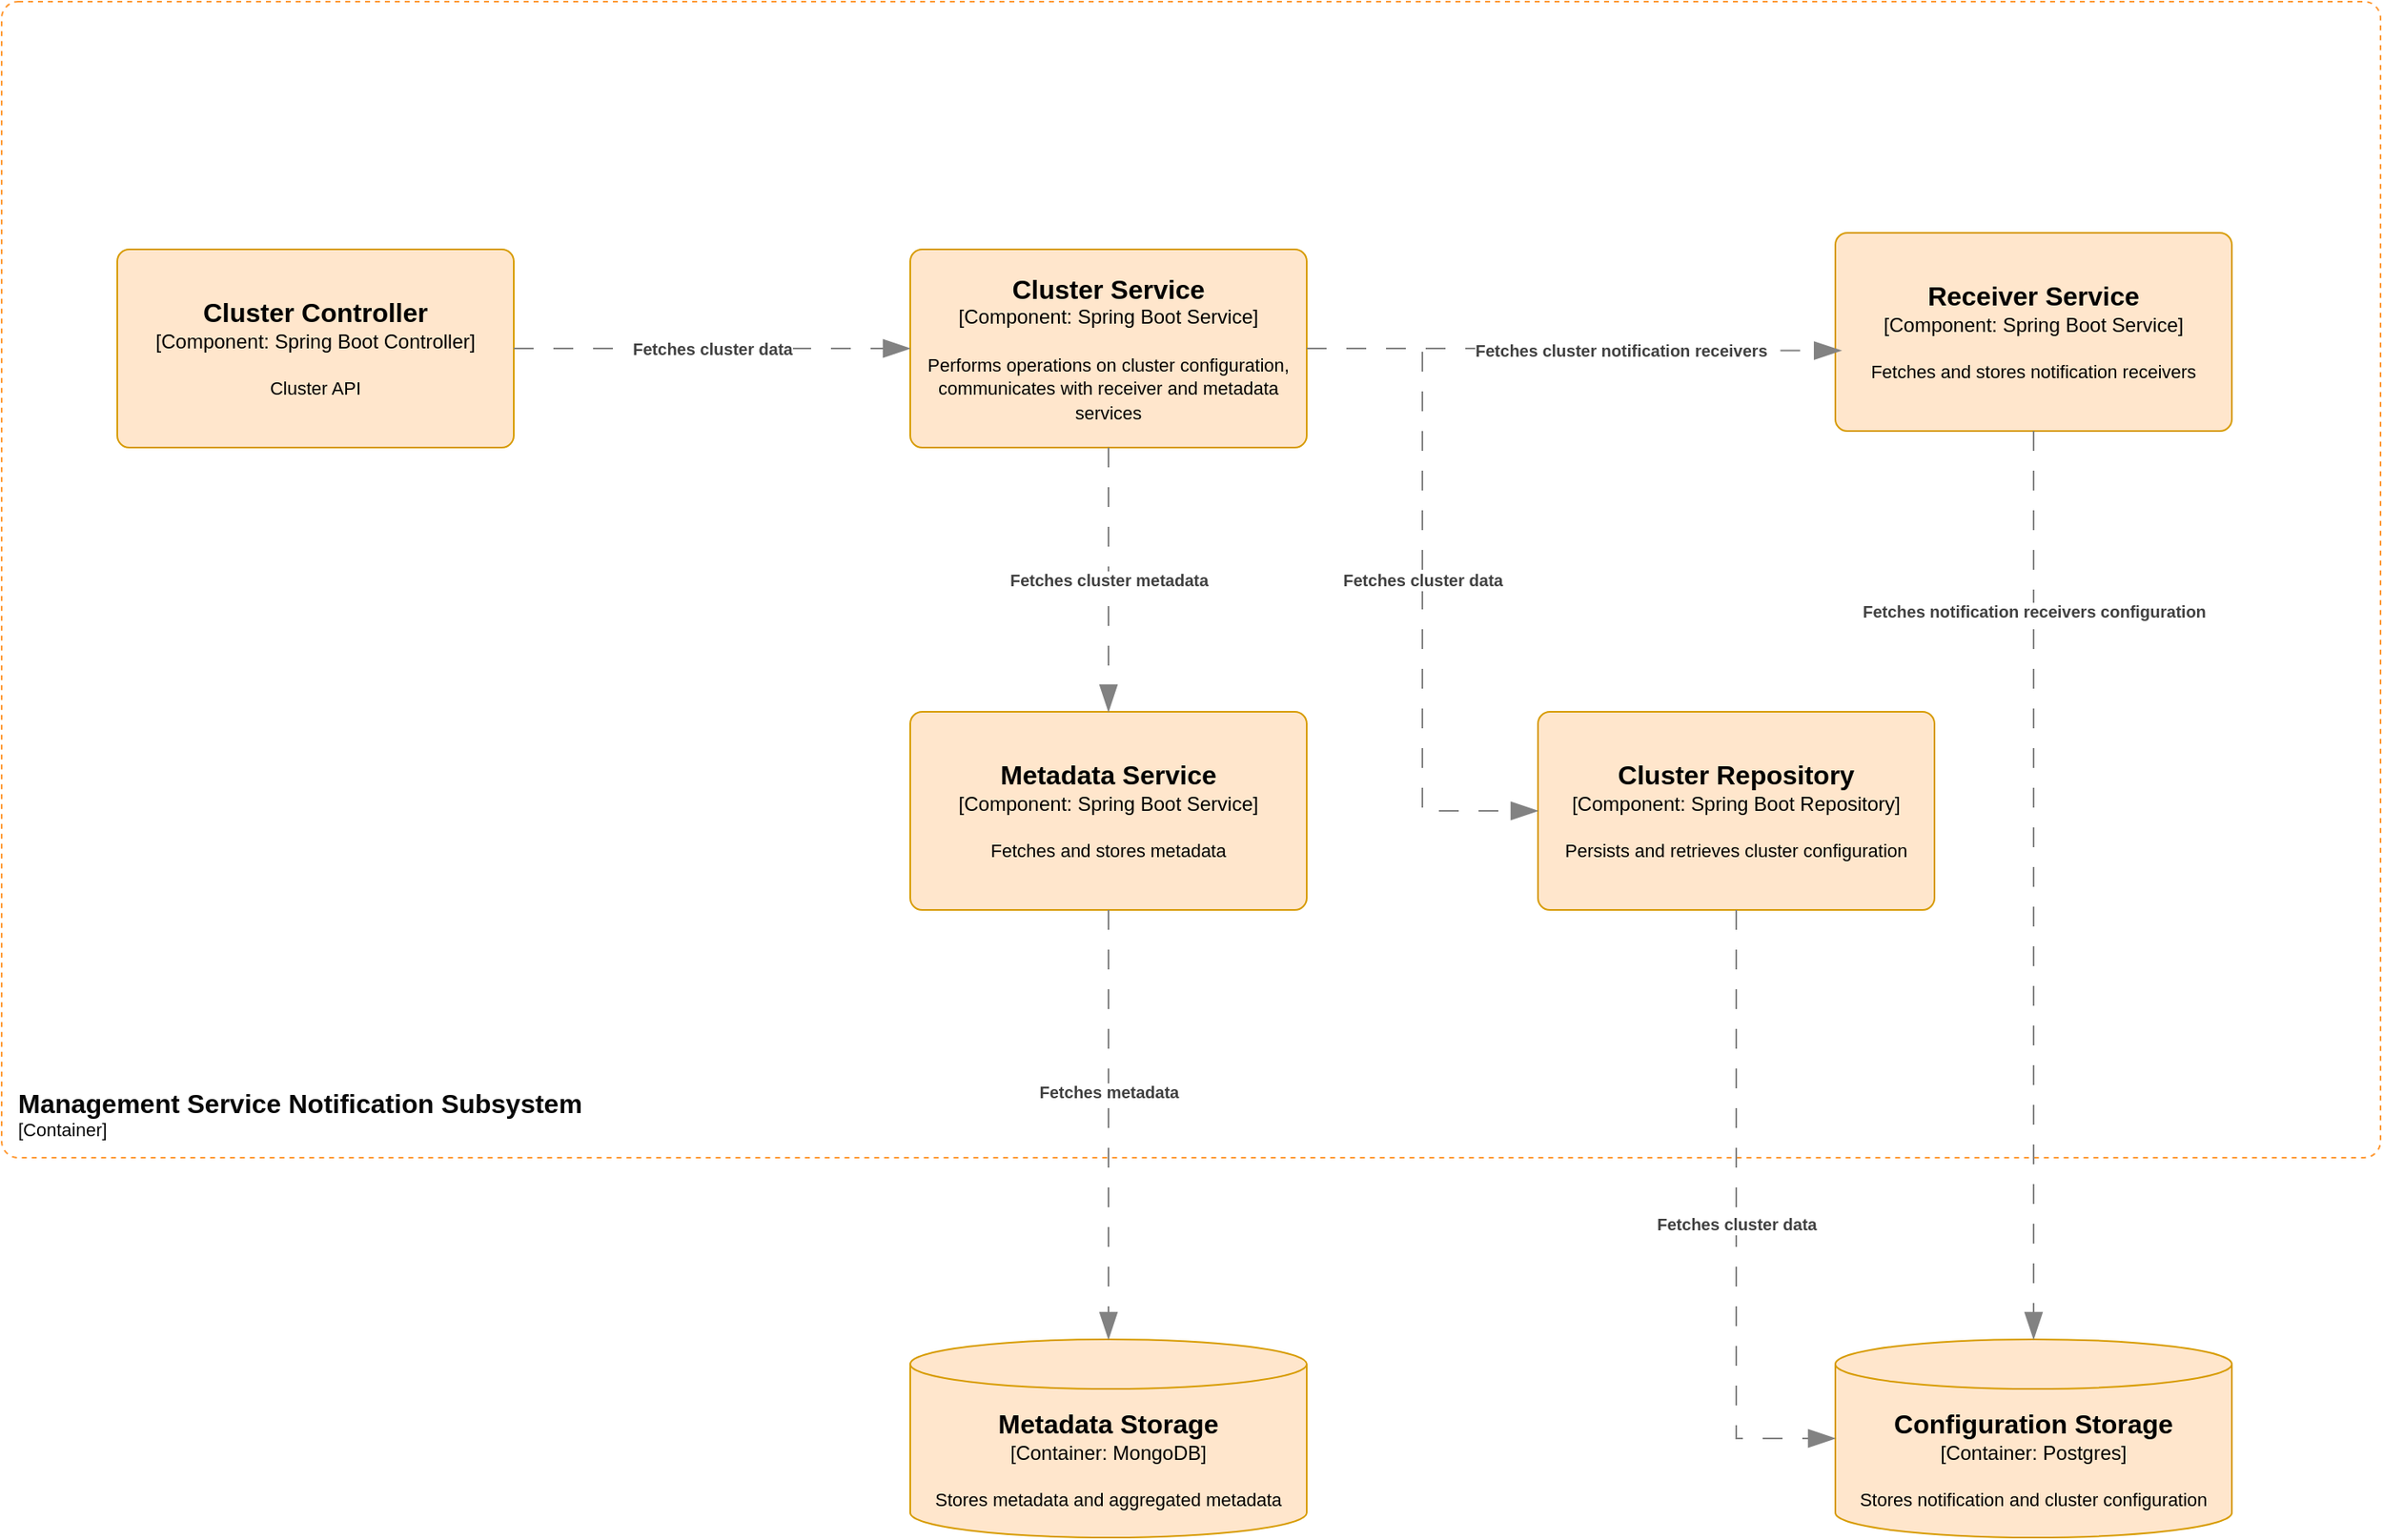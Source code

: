 <mxfile version="25.0.3">
  <diagram name="Page-1" id="2Zc8rTGKQuk4OaS5_42X">
    <mxGraphModel dx="3672" dy="2280" grid="1" gridSize="10" guides="1" tooltips="1" connect="1" arrows="1" fold="1" page="1" pageScale="1" pageWidth="850" pageHeight="1100" math="0" shadow="0">
      <root>
        <mxCell id="0" />
        <mxCell id="1" parent="0" />
        <object placeholders="1" c4Name="Configuration Storage" c4Type="Container" c4Technology="Postgres" c4Description="Stores notification and cluster configuration" label="&lt;font style=&quot;font-size: 16px&quot;&gt;&lt;b&gt;%c4Name%&lt;/b&gt;&lt;/font&gt;&lt;div&gt;[%c4Type%:&amp;nbsp;%c4Technology%]&lt;/div&gt;&lt;br&gt;&lt;div&gt;&lt;font style=&quot;font-size: 11px&quot;&gt;&lt;font&gt;%c4Description%&lt;/font&gt;&lt;/font&gt;&lt;/div&gt;" id="75lf7Xz4vyzTZ-1Ak2SZ-1">
          <mxCell style="shape=cylinder3;size=15;whiteSpace=wrap;html=1;boundedLbl=1;rounded=0;labelBackgroundColor=none;fillColor=#ffe6cc;fontSize=12;align=center;strokeColor=#d79b00;metaEdit=1;points=[[0.5,0,0],[1,0.25,0],[1,0.5,0],[1,0.75,0],[0.5,1,0],[0,0.75,0],[0,0.5,0],[0,0.25,0]];resizable=0;" parent="1" vertex="1">
            <mxGeometry x="-410" y="370" width="240" height="120" as="geometry" />
          </mxCell>
        </object>
        <object placeholders="1" c4Name="Cluster Service" c4Type="Component" c4Technology="Spring Boot Service" c4Description="Performs operations on cluster configuration, communicates with receiver and metadata services" label="&lt;font style=&quot;font-size: 16px&quot;&gt;&lt;b&gt;%c4Name%&lt;/b&gt;&lt;/font&gt;&lt;div&gt;[%c4Type%: %c4Technology%]&lt;/div&gt;&lt;br&gt;&lt;div&gt;&lt;font style=&quot;font-size: 11px&quot;&gt;%c4Description%&lt;/font&gt;&lt;/div&gt;" id="75lf7Xz4vyzTZ-1Ak2SZ-2">
          <mxCell style="rounded=1;whiteSpace=wrap;html=1;labelBackgroundColor=none;fillColor=#ffe6cc;align=center;arcSize=6;strokeColor=#d79b00;metaEdit=1;resizable=0;points=[[0.25,0,0],[0.5,0,0],[0.75,0,0],[1,0.25,0],[1,0.5,0],[1,0.75,0],[0.75,1,0],[0.5,1,0],[0.25,1,0],[0,0.75,0],[0,0.5,0],[0,0.25,0]];" parent="1" vertex="1">
            <mxGeometry x="-970" y="-290" width="240" height="120" as="geometry" />
          </mxCell>
        </object>
        <object placeholders="1" c4Name="Cluster Controller" c4Type="Component" c4Technology="Spring Boot Controller" c4Description="Cluster API" label="&lt;font style=&quot;font-size: 16px&quot;&gt;&lt;b&gt;%c4Name%&lt;/b&gt;&lt;/font&gt;&lt;div&gt;[%c4Type%: %c4Technology%]&lt;/div&gt;&lt;br&gt;&lt;div&gt;&lt;font style=&quot;font-size: 11px&quot;&gt;%c4Description%&lt;/font&gt;&lt;/div&gt;" id="75lf7Xz4vyzTZ-1Ak2SZ-3">
          <mxCell style="rounded=1;whiteSpace=wrap;html=1;labelBackgroundColor=none;fillColor=#ffe6cc;align=center;arcSize=6;strokeColor=#d79b00;metaEdit=1;resizable=0;points=[[0.25,0,0],[0.5,0,0],[0.75,0,0],[1,0.25,0],[1,0.5,0],[1,0.75,0],[0.75,1,0],[0.5,1,0],[0.25,1,0],[0,0.75,0],[0,0.5,0],[0,0.25,0]];" parent="1" vertex="1">
            <mxGeometry x="-1450" y="-290" width="240" height="120" as="geometry" />
          </mxCell>
        </object>
        <object placeholders="1" c4Name="Management Service Notification Subsystem" c4Type="SystemScopeBoundary" c4Application="Container" label="&lt;font style=&quot;font-size: 16px&quot;&gt;&lt;b&gt;&lt;div style=&quot;text-align: left&quot;&gt;%c4Name%&lt;/div&gt;&lt;/b&gt;&lt;/font&gt;&lt;div style=&quot;text-align: left&quot;&gt;[%c4Application%]&lt;/div&gt;" id="75lf7Xz4vyzTZ-1Ak2SZ-4">
          <mxCell style="rounded=1;fontSize=11;whiteSpace=wrap;html=1;dashed=1;arcSize=20;fillColor=none;strokeColor=#FF9933;labelBackgroundColor=none;align=left;verticalAlign=bottom;labelBorderColor=none;spacingTop=0;spacing=10;metaEdit=1;rotatable=0;perimeter=rectanglePerimeter;labelPadding=0;allowArrows=0;connectable=0;expand=0;recursiveResize=0;editable=1;pointerEvents=0;absoluteArcSize=1;points=[[0.25,0,0],[0.5,0,0],[0.75,0,0],[1,0.25,0],[1,0.5,0],[1,0.75,0],[0.75,1,0],[0.5,1,0],[0.25,1,0],[0,0.75,0],[0,0.5,0],[0,0.25,0]];fontColor=#080808;" parent="1" vertex="1">
            <mxGeometry x="-1520" y="-440" width="1440" height="700" as="geometry" />
          </mxCell>
        </object>
        <object placeholders="1" c4Name="Receiver Service" c4Type="Component" c4Technology="Spring Boot Service" c4Description="Fetches and stores notification receivers" label="&lt;font style=&quot;font-size: 16px&quot;&gt;&lt;b&gt;%c4Name%&lt;/b&gt;&lt;/font&gt;&lt;div&gt;[%c4Type%: %c4Technology%]&lt;/div&gt;&lt;br&gt;&lt;div&gt;&lt;font style=&quot;font-size: 11px&quot;&gt;%c4Description%&lt;/font&gt;&lt;/div&gt;" id="75lf7Xz4vyzTZ-1Ak2SZ-5">
          <mxCell style="rounded=1;whiteSpace=wrap;html=1;labelBackgroundColor=none;fillColor=#ffe6cc;align=center;arcSize=6;strokeColor=#d79b00;metaEdit=1;resizable=0;points=[[0.25,0,0],[0.5,0,0],[0.75,0,0],[1,0.25,0],[1,0.5,0],[1,0.75,0],[0.75,1,0],[0.5,1,0],[0.25,1,0],[0,0.75,0],[0,0.5,0],[0,0.25,0]];" parent="1" vertex="1">
            <mxGeometry x="-410" y="-300" width="240" height="120" as="geometry" />
          </mxCell>
        </object>
        <object placeholders="1" c4Name="Metadata Storage" c4Type="Container" c4Technology="MongoDB" c4Description="Stores metadata and aggregated metadata" label="&lt;font style=&quot;font-size: 16px&quot;&gt;&lt;b&gt;%c4Name%&lt;/b&gt;&lt;/font&gt;&lt;div&gt;[%c4Type%:&amp;nbsp;%c4Technology%]&lt;/div&gt;&lt;br&gt;&lt;div&gt;&lt;font style=&quot;font-size: 11px&quot;&gt;&lt;font&gt;%c4Description%&lt;/font&gt;&lt;/font&gt;&lt;/div&gt;" id="75lf7Xz4vyzTZ-1Ak2SZ-6">
          <mxCell style="shape=cylinder3;size=15;whiteSpace=wrap;html=1;boundedLbl=1;rounded=0;labelBackgroundColor=none;fillColor=#ffe6cc;fontSize=12;align=center;strokeColor=#d79b00;metaEdit=1;points=[[0.5,0,0],[1,0.25,0],[1,0.5,0],[1,0.75,0],[0.5,1,0],[0,0.75,0],[0,0.5,0],[0,0.25,0]];resizable=0;" parent="1" vertex="1">
            <mxGeometry x="-970" y="370" width="240" height="120" as="geometry" />
          </mxCell>
        </object>
        <object placeholders="1" c4Name="Metadata Service" c4Type="Component" c4Technology="Spring Boot Service" c4Description="Fetches and stores metadata" label="&lt;font style=&quot;font-size: 16px&quot;&gt;&lt;b&gt;%c4Name%&lt;/b&gt;&lt;/font&gt;&lt;div&gt;[%c4Type%: %c4Technology%]&lt;/div&gt;&lt;br&gt;&lt;div&gt;&lt;font style=&quot;font-size: 11px&quot;&gt;%c4Description%&lt;/font&gt;&lt;/div&gt;" id="75lf7Xz4vyzTZ-1Ak2SZ-7">
          <mxCell style="rounded=1;whiteSpace=wrap;html=1;labelBackgroundColor=none;fillColor=#ffe6cc;align=center;arcSize=6;strokeColor=#d79b00;metaEdit=1;resizable=0;points=[[0.25,0,0],[0.5,0,0],[0.75,0,0],[1,0.25,0],[1,0.5,0],[1,0.75,0],[0.75,1,0],[0.5,1,0],[0.25,1,0],[0,0.75,0],[0,0.5,0],[0,0.25,0]];" parent="1" vertex="1">
            <mxGeometry x="-970" y="-10" width="240" height="120" as="geometry" />
          </mxCell>
        </object>
        <object placeholders="1" c4Type="Relationship" c4Description="Fetches cluster data" label="&lt;div style=&quot;text-align: left&quot;&gt;&lt;div style=&quot;text-align: center&quot;&gt;&lt;b&gt;%c4Description%&lt;/b&gt;&lt;/div&gt;" id="75lf7Xz4vyzTZ-1Ak2SZ-8">
          <mxCell style="endArrow=blockThin;html=1;fontSize=10;fontColor=#404040;strokeWidth=1;endFill=1;strokeColor=#828282;elbow=vertical;metaEdit=1;endSize=14;startSize=14;jumpStyle=arc;jumpSize=16;rounded=0;edgeStyle=orthogonalEdgeStyle;exitX=1;exitY=0.5;exitDx=0;exitDy=0;exitPerimeter=0;entryX=0;entryY=0.5;entryDx=0;entryDy=0;entryPerimeter=0;dashed=1;dashPattern=12 12;" parent="1" source="75lf7Xz4vyzTZ-1Ak2SZ-3" target="75lf7Xz4vyzTZ-1Ak2SZ-2" edge="1">
            <mxGeometry width="240" relative="1" as="geometry">
              <mxPoint x="-1020" y="-180" as="sourcePoint" />
              <mxPoint x="-780" y="-180" as="targetPoint" />
            </mxGeometry>
          </mxCell>
        </object>
        <object placeholders="1" c4Type="Relationship" c4Description="Fetches cluster metadata" label="&lt;div style=&quot;text-align: left&quot;&gt;&lt;div style=&quot;text-align: center&quot;&gt;&lt;b&gt;%c4Description%&lt;/b&gt;&lt;/div&gt;" id="75lf7Xz4vyzTZ-1Ak2SZ-9">
          <mxCell style="endArrow=blockThin;html=1;fontSize=10;fontColor=#404040;strokeWidth=1;endFill=1;strokeColor=#828282;elbow=vertical;metaEdit=1;endSize=14;startSize=14;jumpStyle=arc;jumpSize=16;rounded=0;edgeStyle=orthogonalEdgeStyle;exitX=0.5;exitY=1;exitDx=0;exitDy=0;exitPerimeter=0;entryX=0.5;entryY=0;entryDx=0;entryDy=0;entryPerimeter=0;dashed=1;dashPattern=12 12;" parent="1" source="75lf7Xz4vyzTZ-1Ak2SZ-2" target="75lf7Xz4vyzTZ-1Ak2SZ-7" edge="1">
            <mxGeometry width="240" relative="1" as="geometry">
              <mxPoint x="-1130" y="-80" as="sourcePoint" />
              <mxPoint x="-890" y="-80" as="targetPoint" />
            </mxGeometry>
          </mxCell>
        </object>
        <object placeholders="1" c4Type="Relationship" c4Description="Fetches metadata" label="&lt;div style=&quot;text-align: left&quot;&gt;&lt;div style=&quot;text-align: center&quot;&gt;&lt;b&gt;%c4Description%&lt;/b&gt;&lt;/div&gt;" id="75lf7Xz4vyzTZ-1Ak2SZ-10">
          <mxCell style="endArrow=blockThin;html=1;fontSize=10;fontColor=#404040;strokeWidth=1;endFill=1;strokeColor=#828282;elbow=vertical;metaEdit=1;endSize=14;startSize=14;jumpStyle=arc;jumpSize=16;rounded=0;edgeStyle=orthogonalEdgeStyle;entryX=0.5;entryY=0;entryDx=0;entryDy=0;entryPerimeter=0;exitX=0.5;exitY=1;exitDx=0;exitDy=0;exitPerimeter=0;dashed=1;dashPattern=12 12;" parent="1" source="75lf7Xz4vyzTZ-1Ak2SZ-7" target="75lf7Xz4vyzTZ-1Ak2SZ-6" edge="1">
            <mxGeometry x="-0.154" width="240" relative="1" as="geometry">
              <mxPoint x="-1130" y="170" as="sourcePoint" />
              <mxPoint x="-890" y="170" as="targetPoint" />
              <mxPoint as="offset" />
            </mxGeometry>
          </mxCell>
        </object>
        <object placeholders="1" c4Type="Relationship" c4Description="Fetches notification receivers configuration" label="&lt;div style=&quot;text-align: left&quot;&gt;&lt;div style=&quot;text-align: center&quot;&gt;&lt;b&gt;%c4Description%&lt;/b&gt;&lt;/div&gt;" id="75lf7Xz4vyzTZ-1Ak2SZ-11">
          <mxCell style="endArrow=blockThin;html=1;fontSize=10;fontColor=#404040;strokeWidth=1;endFill=1;strokeColor=#828282;elbow=vertical;metaEdit=1;endSize=14;startSize=14;jumpStyle=arc;jumpSize=16;rounded=0;edgeStyle=orthogonalEdgeStyle;exitX=0.5;exitY=1;exitDx=0;exitDy=0;exitPerimeter=0;dashed=1;dashPattern=12 12;" parent="1" source="75lf7Xz4vyzTZ-1Ak2SZ-5" target="75lf7Xz4vyzTZ-1Ak2SZ-1" edge="1">
            <mxGeometry x="-0.6" width="240" relative="1" as="geometry">
              <mxPoint x="-430" y="-70" as="sourcePoint" />
              <mxPoint x="-190" y="-70" as="targetPoint" />
              <mxPoint y="-1" as="offset" />
            </mxGeometry>
          </mxCell>
        </object>
        <object placeholders="1" c4Type="Relationship" c4Description="Fetches cluster notification receivers" label="&lt;div style=&quot;text-align: left&quot;&gt;&lt;div style=&quot;text-align: center&quot;&gt;&lt;b&gt;%c4Description%&lt;/b&gt;&lt;/div&gt;" id="75lf7Xz4vyzTZ-1Ak2SZ-12">
          <mxCell style="endArrow=blockThin;html=1;fontSize=10;fontColor=#404040;strokeWidth=1;endFill=1;strokeColor=#828282;elbow=vertical;metaEdit=1;endSize=14;startSize=14;jumpStyle=arc;jumpSize=16;rounded=0;edgeStyle=orthogonalEdgeStyle;exitX=1;exitY=0.5;exitDx=0;exitDy=0;exitPerimeter=0;entryX=0.015;entryY=0.594;entryDx=0;entryDy=0;entryPerimeter=0;dashed=1;dashPattern=12 12;" parent="1" source="75lf7Xz4vyzTZ-1Ak2SZ-2" target="75lf7Xz4vyzTZ-1Ak2SZ-5" edge="1">
            <mxGeometry x="0.178" width="240" relative="1" as="geometry">
              <mxPoint x="-850" y="80" as="sourcePoint" />
              <mxPoint x="-610" y="80" as="targetPoint" />
              <mxPoint as="offset" />
            </mxGeometry>
          </mxCell>
        </object>
        <object placeholders="1" c4Name="Cluster Repository" c4Type="Component" c4Technology="Spring Boot Repository" c4Description="Persists and retrieves cluster configuration" label="&lt;font style=&quot;font-size: 16px&quot;&gt;&lt;b&gt;%c4Name%&lt;/b&gt;&lt;/font&gt;&lt;div&gt;[%c4Type%: %c4Technology%]&lt;/div&gt;&lt;br&gt;&lt;div&gt;&lt;font style=&quot;font-size: 11px&quot;&gt;%c4Description%&lt;/font&gt;&lt;/div&gt;" id="75lf7Xz4vyzTZ-1Ak2SZ-13">
          <mxCell style="rounded=1;whiteSpace=wrap;html=1;labelBackgroundColor=none;fillColor=#ffe6cc;align=center;arcSize=6;strokeColor=#d79b00;metaEdit=1;resizable=0;points=[[0.25,0,0],[0.5,0,0],[0.75,0,0],[1,0.25,0],[1,0.5,0],[1,0.75,0],[0.75,1,0],[0.5,1,0],[0.25,1,0],[0,0.75,0],[0,0.5,0],[0,0.25,0]];" parent="1" vertex="1">
            <mxGeometry x="-590" y="-10" width="240" height="120" as="geometry" />
          </mxCell>
        </object>
        <object placeholders="1" c4Type="Relationship" c4Description="Fetches cluster data" label="&lt;div style=&quot;text-align: left&quot;&gt;&lt;div style=&quot;text-align: center&quot;&gt;&lt;b&gt;%c4Description%&lt;/b&gt;&lt;/div&gt;" id="75lf7Xz4vyzTZ-1Ak2SZ-14">
          <mxCell style="endArrow=blockThin;html=1;fontSize=10;fontColor=#404040;strokeWidth=1;endFill=1;strokeColor=#828282;elbow=vertical;metaEdit=1;endSize=14;startSize=14;jumpStyle=arc;jumpSize=16;rounded=0;edgeStyle=orthogonalEdgeStyle;entryX=0;entryY=0.5;entryDx=0;entryDy=0;entryPerimeter=0;exitX=0.5;exitY=1;exitDx=0;exitDy=0;exitPerimeter=0;dashed=1;dashPattern=12 12;" parent="1" source="75lf7Xz4vyzTZ-1Ak2SZ-13" target="75lf7Xz4vyzTZ-1Ak2SZ-1" edge="1">
            <mxGeometry width="240" relative="1" as="geometry">
              <mxPoint x="-930" y="120" as="sourcePoint" />
              <mxPoint x="-690" y="120" as="targetPoint" />
            </mxGeometry>
          </mxCell>
        </object>
        <object placeholders="1" c4Type="Relationship" c4Description="Fetches cluster data" label="&lt;div style=&quot;text-align: left&quot;&gt;&lt;div style=&quot;text-align: center&quot;&gt;&lt;b&gt;%c4Description%&lt;/b&gt;&lt;/div&gt;" id="75lf7Xz4vyzTZ-1Ak2SZ-15">
          <mxCell style="endArrow=blockThin;html=1;fontSize=10;fontColor=#404040;strokeWidth=1;endFill=1;strokeColor=#828282;elbow=vertical;metaEdit=1;endSize=14;startSize=14;jumpStyle=arc;jumpSize=16;rounded=0;edgeStyle=orthogonalEdgeStyle;exitX=1;exitY=0.5;exitDx=0;exitDy=0;exitPerimeter=0;entryX=0;entryY=0.5;entryDx=0;entryDy=0;entryPerimeter=0;dashed=1;dashPattern=12 12;" parent="1" source="75lf7Xz4vyzTZ-1Ak2SZ-2" target="75lf7Xz4vyzTZ-1Ak2SZ-13" edge="1">
            <mxGeometry width="240" relative="1" as="geometry">
              <mxPoint x="-980" y="20" as="sourcePoint" />
              <mxPoint x="-740" y="20" as="targetPoint" />
            </mxGeometry>
          </mxCell>
        </object>
      </root>
    </mxGraphModel>
  </diagram>
</mxfile>
